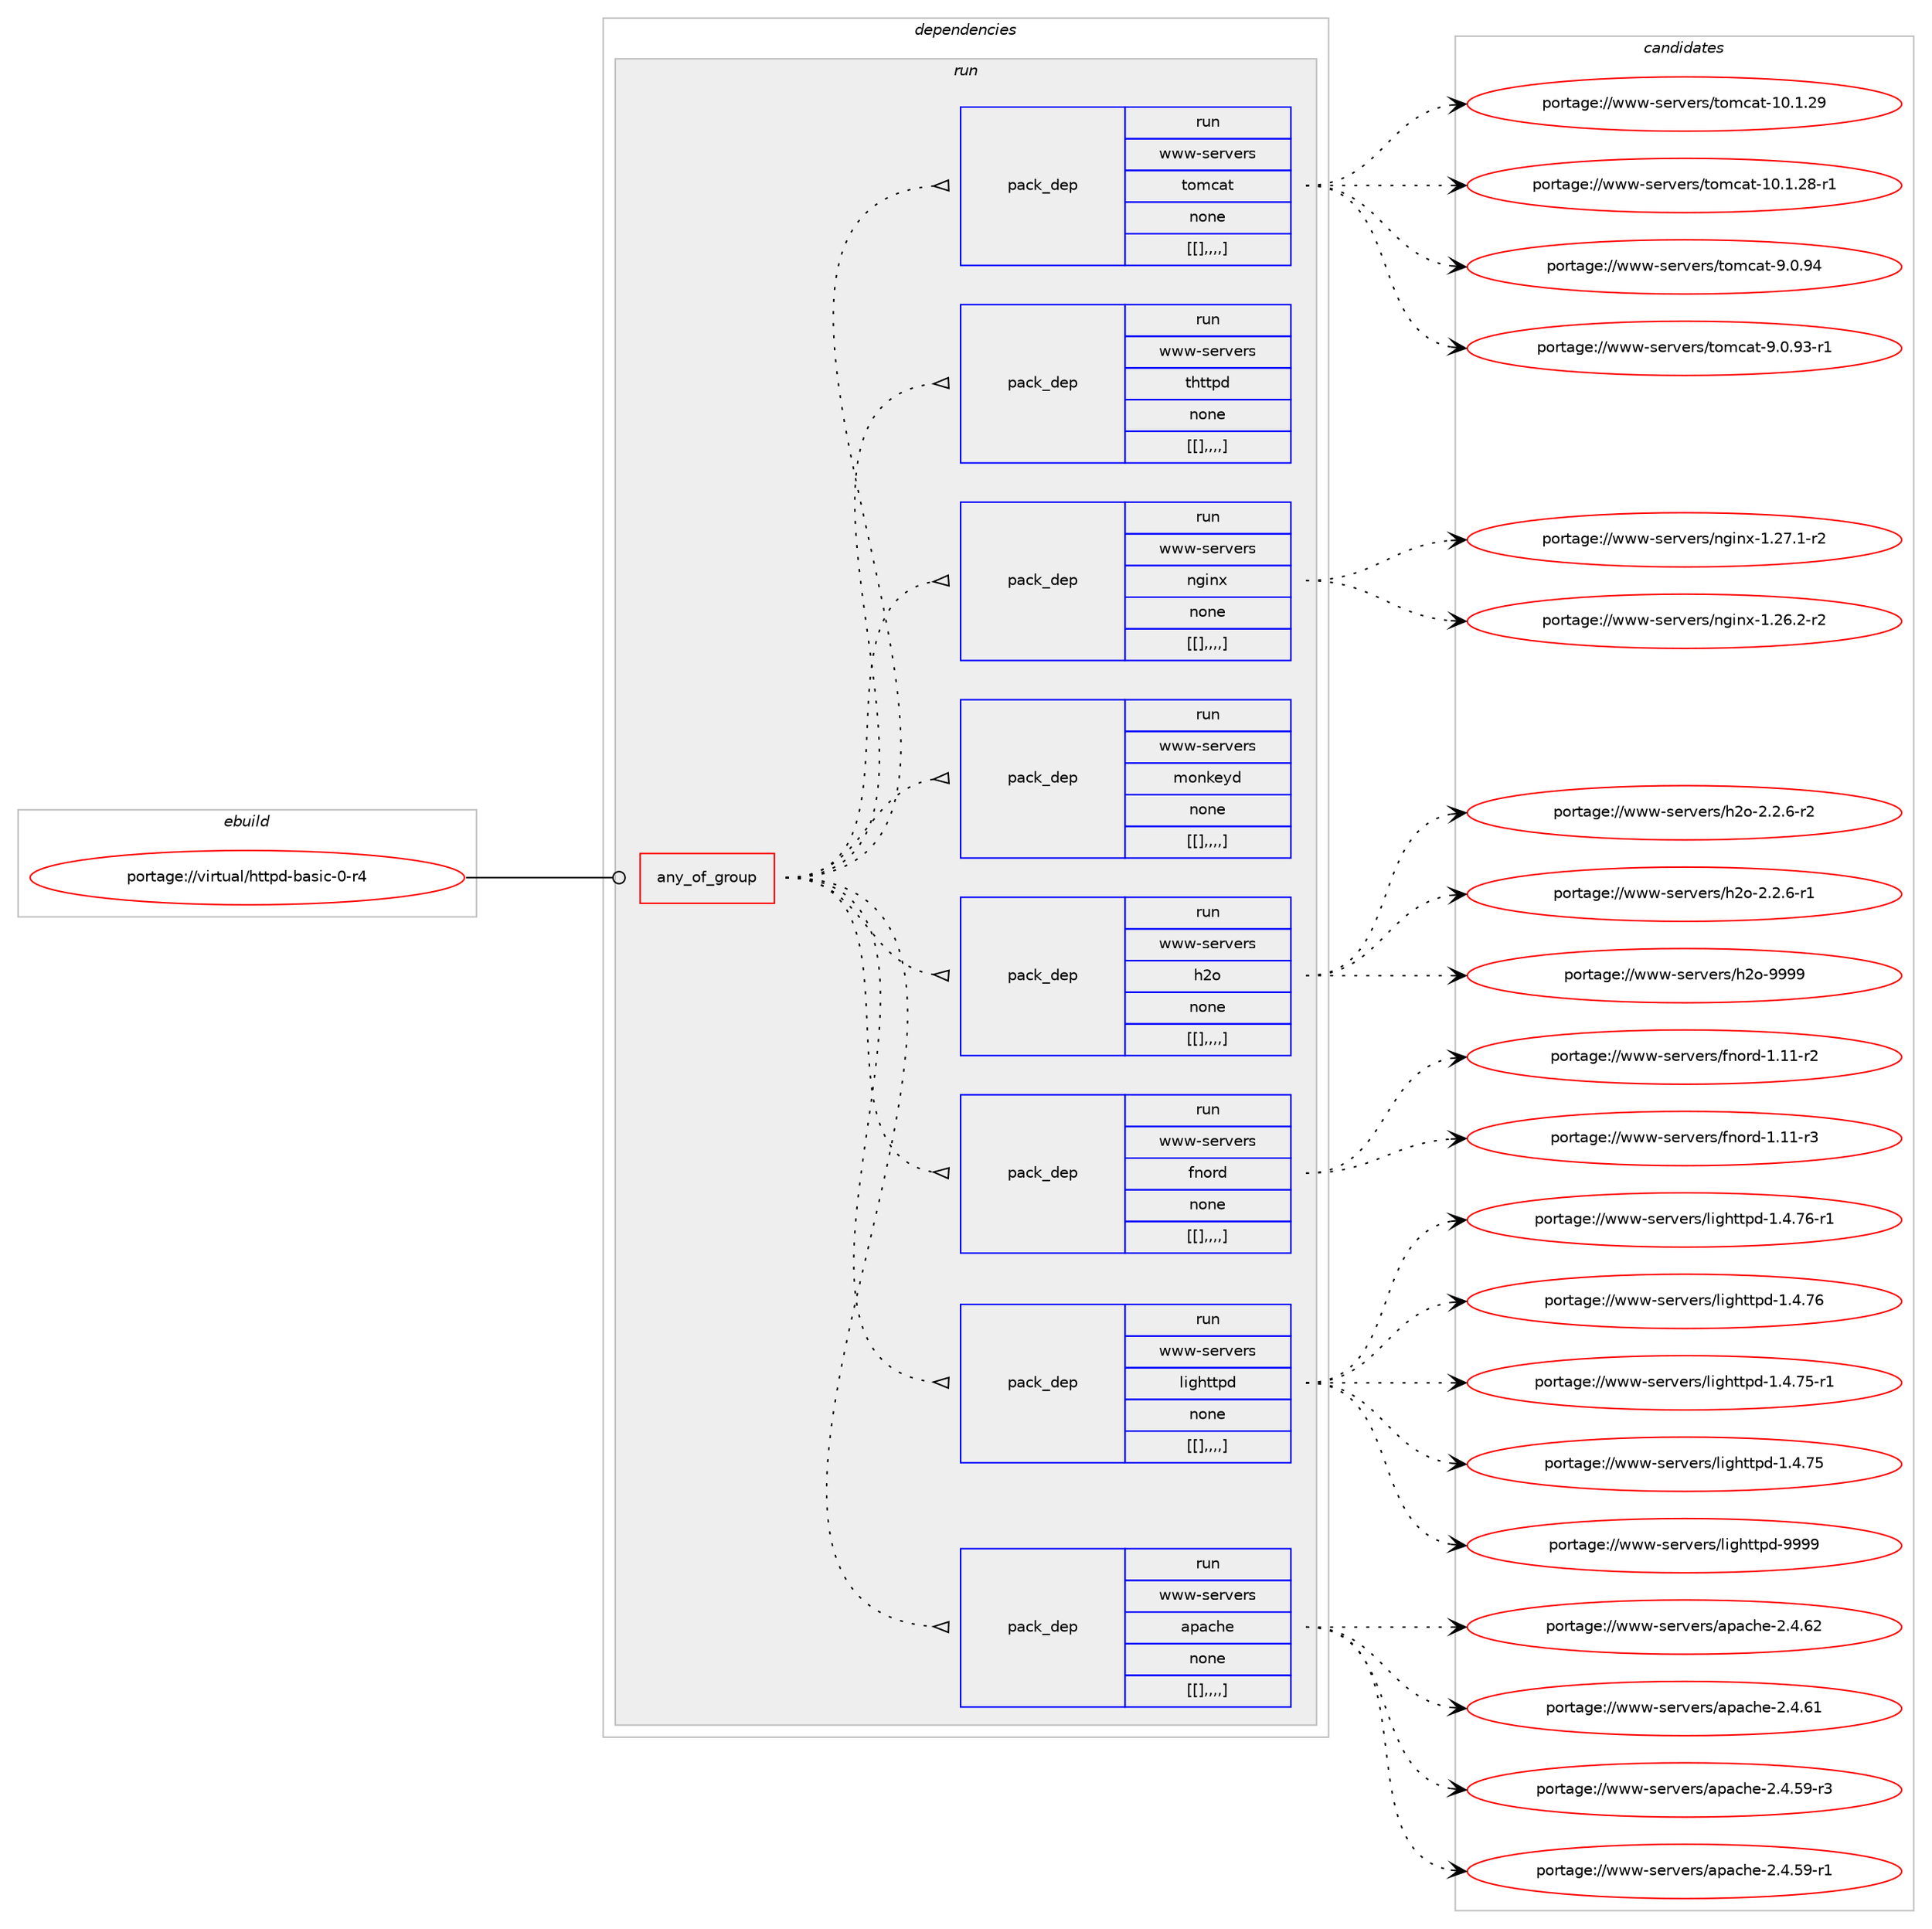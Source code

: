 digraph prolog {

# *************
# Graph options
# *************

newrank=true;
concentrate=true;
compound=true;
graph [rankdir=LR,fontname=Helvetica,fontsize=10,ranksep=1.5];#, ranksep=2.5, nodesep=0.2];
edge  [arrowhead=vee];
node  [fontname=Helvetica,fontsize=10];

# **********
# The ebuild
# **********

subgraph cluster_leftcol {
color=gray;
label=<<i>ebuild</i>>;
id [label="portage://virtual/httpd-basic-0-r4", color=red, width=4, href="../virtual/httpd-basic-0-r4.svg"];
}

# ****************
# The dependencies
# ****************

subgraph cluster_midcol {
color=gray;
label=<<i>dependencies</i>>;
subgraph cluster_compile {
fillcolor="#eeeeee";
style=filled;
label=<<i>compile</i>>;
}
subgraph cluster_compileandrun {
fillcolor="#eeeeee";
style=filled;
label=<<i>compile and run</i>>;
}
subgraph cluster_run {
fillcolor="#eeeeee";
style=filled;
label=<<i>run</i>>;
subgraph any87 {
dependency30384 [label=<<TABLE BORDER="0" CELLBORDER="1" CELLSPACING="0" CELLPADDING="4"><TR><TD CELLPADDING="10">any_of_group</TD></TR></TABLE>>, shape=none, color=red];subgraph pack19045 {
dependency30385 [label=<<TABLE BORDER="0" CELLBORDER="1" CELLSPACING="0" CELLPADDING="4" WIDTH="220"><TR><TD ROWSPAN="6" CELLPADDING="30">pack_dep</TD></TR><TR><TD WIDTH="110">run</TD></TR><TR><TD>www-servers</TD></TR><TR><TD>apache</TD></TR><TR><TD>none</TD></TR><TR><TD>[[],,,,]</TD></TR></TABLE>>, shape=none, color=blue];
}
dependency30384:e -> dependency30385:w [weight=20,style="dotted",arrowhead="oinv"];
subgraph pack19046 {
dependency30386 [label=<<TABLE BORDER="0" CELLBORDER="1" CELLSPACING="0" CELLPADDING="4" WIDTH="220"><TR><TD ROWSPAN="6" CELLPADDING="30">pack_dep</TD></TR><TR><TD WIDTH="110">run</TD></TR><TR><TD>www-servers</TD></TR><TR><TD>lighttpd</TD></TR><TR><TD>none</TD></TR><TR><TD>[[],,,,]</TD></TR></TABLE>>, shape=none, color=blue];
}
dependency30384:e -> dependency30386:w [weight=20,style="dotted",arrowhead="oinv"];
subgraph pack19047 {
dependency30387 [label=<<TABLE BORDER="0" CELLBORDER="1" CELLSPACING="0" CELLPADDING="4" WIDTH="220"><TR><TD ROWSPAN="6" CELLPADDING="30">pack_dep</TD></TR><TR><TD WIDTH="110">run</TD></TR><TR><TD>www-servers</TD></TR><TR><TD>fnord</TD></TR><TR><TD>none</TD></TR><TR><TD>[[],,,,]</TD></TR></TABLE>>, shape=none, color=blue];
}
dependency30384:e -> dependency30387:w [weight=20,style="dotted",arrowhead="oinv"];
subgraph pack19048 {
dependency30388 [label=<<TABLE BORDER="0" CELLBORDER="1" CELLSPACING="0" CELLPADDING="4" WIDTH="220"><TR><TD ROWSPAN="6" CELLPADDING="30">pack_dep</TD></TR><TR><TD WIDTH="110">run</TD></TR><TR><TD>www-servers</TD></TR><TR><TD>h2o</TD></TR><TR><TD>none</TD></TR><TR><TD>[[],,,,]</TD></TR></TABLE>>, shape=none, color=blue];
}
dependency30384:e -> dependency30388:w [weight=20,style="dotted",arrowhead="oinv"];
subgraph pack19049 {
dependency30389 [label=<<TABLE BORDER="0" CELLBORDER="1" CELLSPACING="0" CELLPADDING="4" WIDTH="220"><TR><TD ROWSPAN="6" CELLPADDING="30">pack_dep</TD></TR><TR><TD WIDTH="110">run</TD></TR><TR><TD>www-servers</TD></TR><TR><TD>monkeyd</TD></TR><TR><TD>none</TD></TR><TR><TD>[[],,,,]</TD></TR></TABLE>>, shape=none, color=blue];
}
dependency30384:e -> dependency30389:w [weight=20,style="dotted",arrowhead="oinv"];
subgraph pack19050 {
dependency30390 [label=<<TABLE BORDER="0" CELLBORDER="1" CELLSPACING="0" CELLPADDING="4" WIDTH="220"><TR><TD ROWSPAN="6" CELLPADDING="30">pack_dep</TD></TR><TR><TD WIDTH="110">run</TD></TR><TR><TD>www-servers</TD></TR><TR><TD>nginx</TD></TR><TR><TD>none</TD></TR><TR><TD>[[],,,,]</TD></TR></TABLE>>, shape=none, color=blue];
}
dependency30384:e -> dependency30390:w [weight=20,style="dotted",arrowhead="oinv"];
subgraph pack19051 {
dependency30391 [label=<<TABLE BORDER="0" CELLBORDER="1" CELLSPACING="0" CELLPADDING="4" WIDTH="220"><TR><TD ROWSPAN="6" CELLPADDING="30">pack_dep</TD></TR><TR><TD WIDTH="110">run</TD></TR><TR><TD>www-servers</TD></TR><TR><TD>thttpd</TD></TR><TR><TD>none</TD></TR><TR><TD>[[],,,,]</TD></TR></TABLE>>, shape=none, color=blue];
}
dependency30384:e -> dependency30391:w [weight=20,style="dotted",arrowhead="oinv"];
subgraph pack19052 {
dependency30392 [label=<<TABLE BORDER="0" CELLBORDER="1" CELLSPACING="0" CELLPADDING="4" WIDTH="220"><TR><TD ROWSPAN="6" CELLPADDING="30">pack_dep</TD></TR><TR><TD WIDTH="110">run</TD></TR><TR><TD>www-servers</TD></TR><TR><TD>tomcat</TD></TR><TR><TD>none</TD></TR><TR><TD>[[],,,,]</TD></TR></TABLE>>, shape=none, color=blue];
}
dependency30384:e -> dependency30392:w [weight=20,style="dotted",arrowhead="oinv"];
}
id:e -> dependency30384:w [weight=20,style="solid",arrowhead="odot"];
}
}

# **************
# The candidates
# **************

subgraph cluster_choices {
rank=same;
color=gray;
label=<<i>candidates</i>>;

subgraph choice19045 {
color=black;
nodesep=1;
choice119119119451151011141181011141154797112979910410145504652465450 [label="portage://www-servers/apache-2.4.62", color=red, width=4,href="../www-servers/apache-2.4.62.svg"];
choice119119119451151011141181011141154797112979910410145504652465449 [label="portage://www-servers/apache-2.4.61", color=red, width=4,href="../www-servers/apache-2.4.61.svg"];
choice1191191194511510111411810111411547971129799104101455046524653574511451 [label="portage://www-servers/apache-2.4.59-r3", color=red, width=4,href="../www-servers/apache-2.4.59-r3.svg"];
choice1191191194511510111411810111411547971129799104101455046524653574511449 [label="portage://www-servers/apache-2.4.59-r1", color=red, width=4,href="../www-servers/apache-2.4.59-r1.svg"];
dependency30385:e -> choice119119119451151011141181011141154797112979910410145504652465450:w [style=dotted,weight="100"];
dependency30385:e -> choice119119119451151011141181011141154797112979910410145504652465449:w [style=dotted,weight="100"];
dependency30385:e -> choice1191191194511510111411810111411547971129799104101455046524653574511451:w [style=dotted,weight="100"];
dependency30385:e -> choice1191191194511510111411810111411547971129799104101455046524653574511449:w [style=dotted,weight="100"];
}
subgraph choice19046 {
color=black;
nodesep=1;
choice11911911945115101114118101114115471081051031041161161121004557575757 [label="portage://www-servers/lighttpd-9999", color=red, width=4,href="../www-servers/lighttpd-9999.svg"];
choice1191191194511510111411810111411547108105103104116116112100454946524655544511449 [label="portage://www-servers/lighttpd-1.4.76-r1", color=red, width=4,href="../www-servers/lighttpd-1.4.76-r1.svg"];
choice119119119451151011141181011141154710810510310411611611210045494652465554 [label="portage://www-servers/lighttpd-1.4.76", color=red, width=4,href="../www-servers/lighttpd-1.4.76.svg"];
choice1191191194511510111411810111411547108105103104116116112100454946524655534511449 [label="portage://www-servers/lighttpd-1.4.75-r1", color=red, width=4,href="../www-servers/lighttpd-1.4.75-r1.svg"];
choice119119119451151011141181011141154710810510310411611611210045494652465553 [label="portage://www-servers/lighttpd-1.4.75", color=red, width=4,href="../www-servers/lighttpd-1.4.75.svg"];
dependency30386:e -> choice11911911945115101114118101114115471081051031041161161121004557575757:w [style=dotted,weight="100"];
dependency30386:e -> choice1191191194511510111411810111411547108105103104116116112100454946524655544511449:w [style=dotted,weight="100"];
dependency30386:e -> choice119119119451151011141181011141154710810510310411611611210045494652465554:w [style=dotted,weight="100"];
dependency30386:e -> choice1191191194511510111411810111411547108105103104116116112100454946524655534511449:w [style=dotted,weight="100"];
dependency30386:e -> choice119119119451151011141181011141154710810510310411611611210045494652465553:w [style=dotted,weight="100"];
}
subgraph choice19047 {
color=black;
nodesep=1;
choice119119119451151011141181011141154710211011111410045494649494511451 [label="portage://www-servers/fnord-1.11-r3", color=red, width=4,href="../www-servers/fnord-1.11-r3.svg"];
choice119119119451151011141181011141154710211011111410045494649494511450 [label="portage://www-servers/fnord-1.11-r2", color=red, width=4,href="../www-servers/fnord-1.11-r2.svg"];
dependency30387:e -> choice119119119451151011141181011141154710211011111410045494649494511451:w [style=dotted,weight="100"];
dependency30387:e -> choice119119119451151011141181011141154710211011111410045494649494511450:w [style=dotted,weight="100"];
}
subgraph choice19048 {
color=black;
nodesep=1;
choice1191191194511510111411810111411547104501114557575757 [label="portage://www-servers/h2o-9999", color=red, width=4,href="../www-servers/h2o-9999.svg"];
choice1191191194511510111411810111411547104501114550465046544511450 [label="portage://www-servers/h2o-2.2.6-r2", color=red, width=4,href="../www-servers/h2o-2.2.6-r2.svg"];
choice1191191194511510111411810111411547104501114550465046544511449 [label="portage://www-servers/h2o-2.2.6-r1", color=red, width=4,href="../www-servers/h2o-2.2.6-r1.svg"];
dependency30388:e -> choice1191191194511510111411810111411547104501114557575757:w [style=dotted,weight="100"];
dependency30388:e -> choice1191191194511510111411810111411547104501114550465046544511450:w [style=dotted,weight="100"];
dependency30388:e -> choice1191191194511510111411810111411547104501114550465046544511449:w [style=dotted,weight="100"];
}
subgraph choice19049 {
color=black;
nodesep=1;
}
subgraph choice19050 {
color=black;
nodesep=1;
choice1191191194511510111411810111411547110103105110120454946505546494511450 [label="portage://www-servers/nginx-1.27.1-r2", color=red, width=4,href="../www-servers/nginx-1.27.1-r2.svg"];
choice1191191194511510111411810111411547110103105110120454946505446504511450 [label="portage://www-servers/nginx-1.26.2-r2", color=red, width=4,href="../www-servers/nginx-1.26.2-r2.svg"];
dependency30390:e -> choice1191191194511510111411810111411547110103105110120454946505546494511450:w [style=dotted,weight="100"];
dependency30390:e -> choice1191191194511510111411810111411547110103105110120454946505446504511450:w [style=dotted,weight="100"];
}
subgraph choice19051 {
color=black;
nodesep=1;
}
subgraph choice19052 {
color=black;
nodesep=1;
choice119119119451151011141181011141154711611110999971164549484649465057 [label="portage://www-servers/tomcat-10.1.29", color=red, width=4,href="../www-servers/tomcat-10.1.29.svg"];
choice1191191194511510111411810111411547116111109999711645494846494650564511449 [label="portage://www-servers/tomcat-10.1.28-r1", color=red, width=4,href="../www-servers/tomcat-10.1.28-r1.svg"];
choice1191191194511510111411810111411547116111109999711645574648465752 [label="portage://www-servers/tomcat-9.0.94", color=red, width=4,href="../www-servers/tomcat-9.0.94.svg"];
choice11911911945115101114118101114115471161111099997116455746484657514511449 [label="portage://www-servers/tomcat-9.0.93-r1", color=red, width=4,href="../www-servers/tomcat-9.0.93-r1.svg"];
dependency30392:e -> choice119119119451151011141181011141154711611110999971164549484649465057:w [style=dotted,weight="100"];
dependency30392:e -> choice1191191194511510111411810111411547116111109999711645494846494650564511449:w [style=dotted,weight="100"];
dependency30392:e -> choice1191191194511510111411810111411547116111109999711645574648465752:w [style=dotted,weight="100"];
dependency30392:e -> choice11911911945115101114118101114115471161111099997116455746484657514511449:w [style=dotted,weight="100"];
}
}

}
